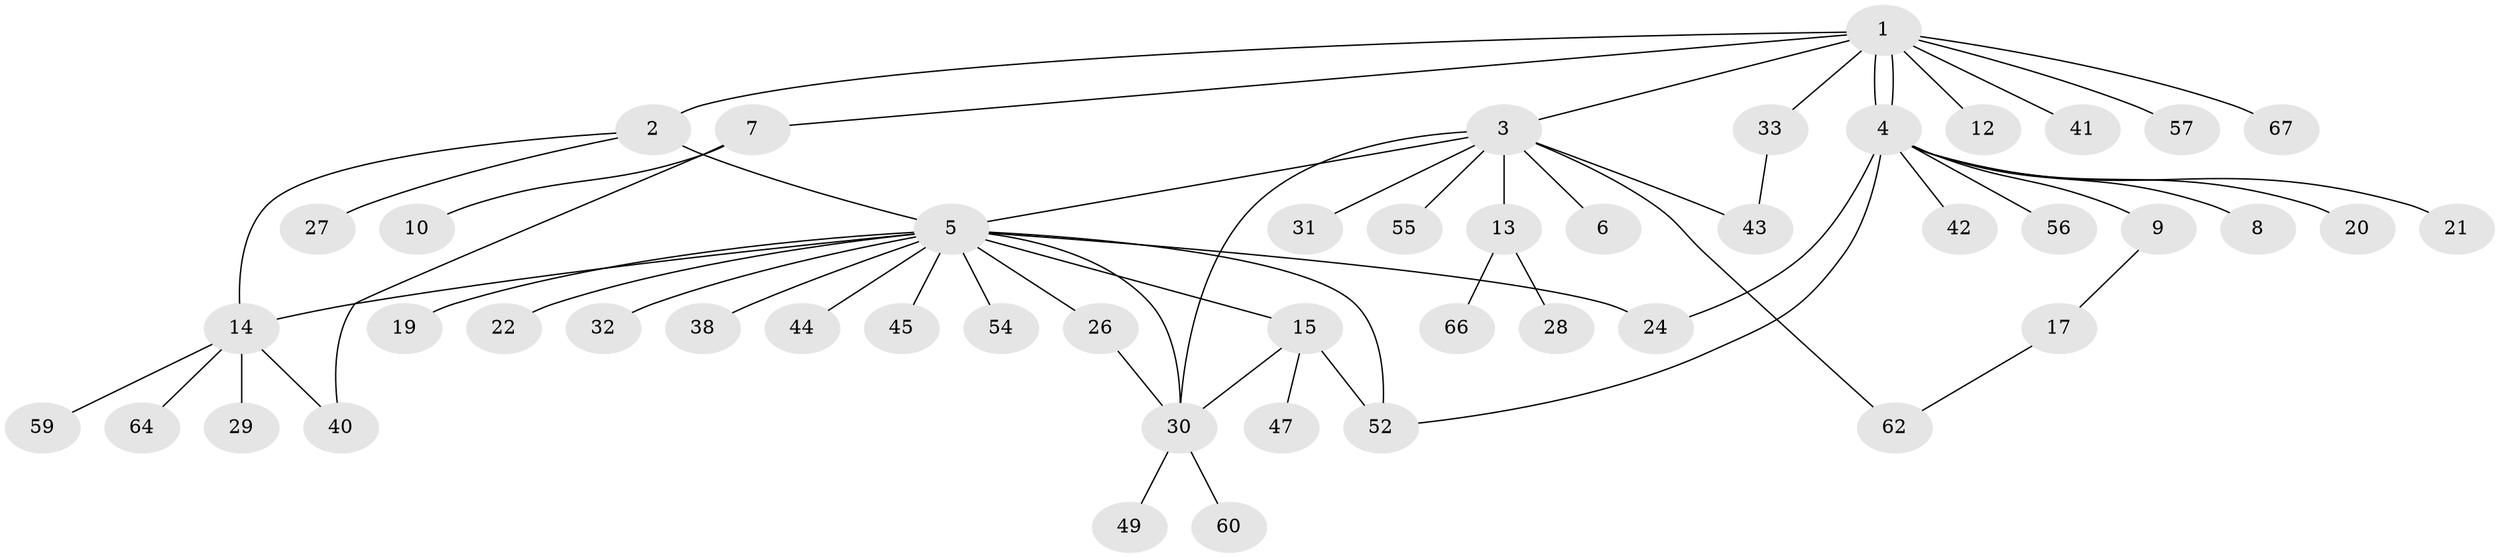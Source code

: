 // Generated by graph-tools (version 1.1) at 2025/23/03/03/25 07:23:49]
// undirected, 48 vertices, 59 edges
graph export_dot {
graph [start="1"]
  node [color=gray90,style=filled];
  1 [super="+23"];
  2 [super="+35"];
  3 [super="+58"];
  4 [super="+11"];
  5 [super="+48"];
  6;
  7 [super="+63"];
  8 [super="+46"];
  9;
  10 [super="+16"];
  12;
  13 [super="+18"];
  14 [super="+51"];
  15 [super="+39"];
  17 [super="+37"];
  19;
  20;
  21 [super="+50"];
  22;
  24 [super="+25"];
  26;
  27;
  28;
  29 [super="+53"];
  30 [super="+36"];
  31 [super="+65"];
  32 [super="+68"];
  33 [super="+34"];
  38;
  40;
  41;
  42;
  43;
  44;
  45;
  47;
  49;
  52 [super="+61"];
  54;
  55;
  56;
  57;
  59;
  60;
  62;
  64;
  66;
  67;
  1 -- 2 [weight=2];
  1 -- 3;
  1 -- 4;
  1 -- 4;
  1 -- 7;
  1 -- 12;
  1 -- 33;
  1 -- 41;
  1 -- 57;
  1 -- 67;
  2 -- 5;
  2 -- 14;
  2 -- 27;
  3 -- 5;
  3 -- 6;
  3 -- 13;
  3 -- 30;
  3 -- 31;
  3 -- 43;
  3 -- 55;
  3 -- 62;
  4 -- 8;
  4 -- 9;
  4 -- 20;
  4 -- 21;
  4 -- 42;
  4 -- 52;
  4 -- 56;
  4 -- 24;
  5 -- 14;
  5 -- 15;
  5 -- 19;
  5 -- 22;
  5 -- 24;
  5 -- 26;
  5 -- 30;
  5 -- 32;
  5 -- 38;
  5 -- 44;
  5 -- 45;
  5 -- 52 [weight=2];
  5 -- 54;
  7 -- 10;
  7 -- 40;
  9 -- 17;
  13 -- 66;
  13 -- 28;
  14 -- 29;
  14 -- 64;
  14 -- 40;
  14 -- 59;
  15 -- 47;
  15 -- 30;
  15 -- 52;
  17 -- 62;
  26 -- 30;
  30 -- 49;
  30 -- 60;
  33 -- 43;
}
